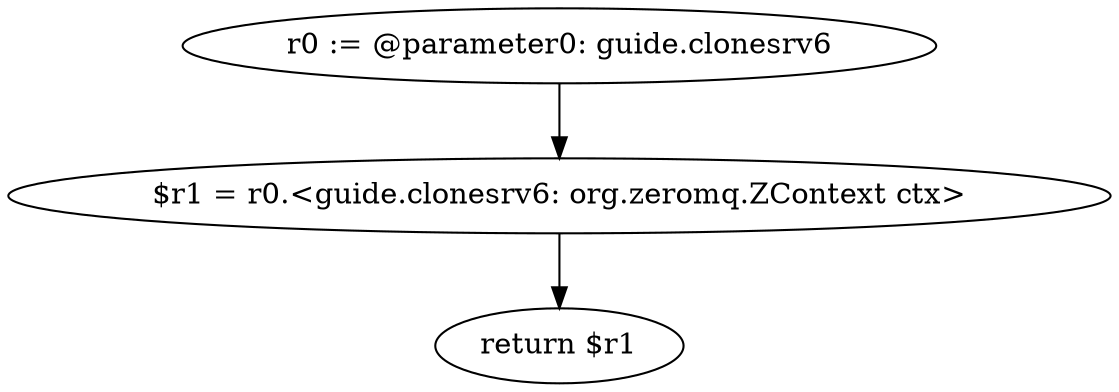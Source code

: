 digraph "unitGraph" {
    "r0 := @parameter0: guide.clonesrv6"
    "$r1 = r0.<guide.clonesrv6: org.zeromq.ZContext ctx>"
    "return $r1"
    "r0 := @parameter0: guide.clonesrv6"->"$r1 = r0.<guide.clonesrv6: org.zeromq.ZContext ctx>";
    "$r1 = r0.<guide.clonesrv6: org.zeromq.ZContext ctx>"->"return $r1";
}
